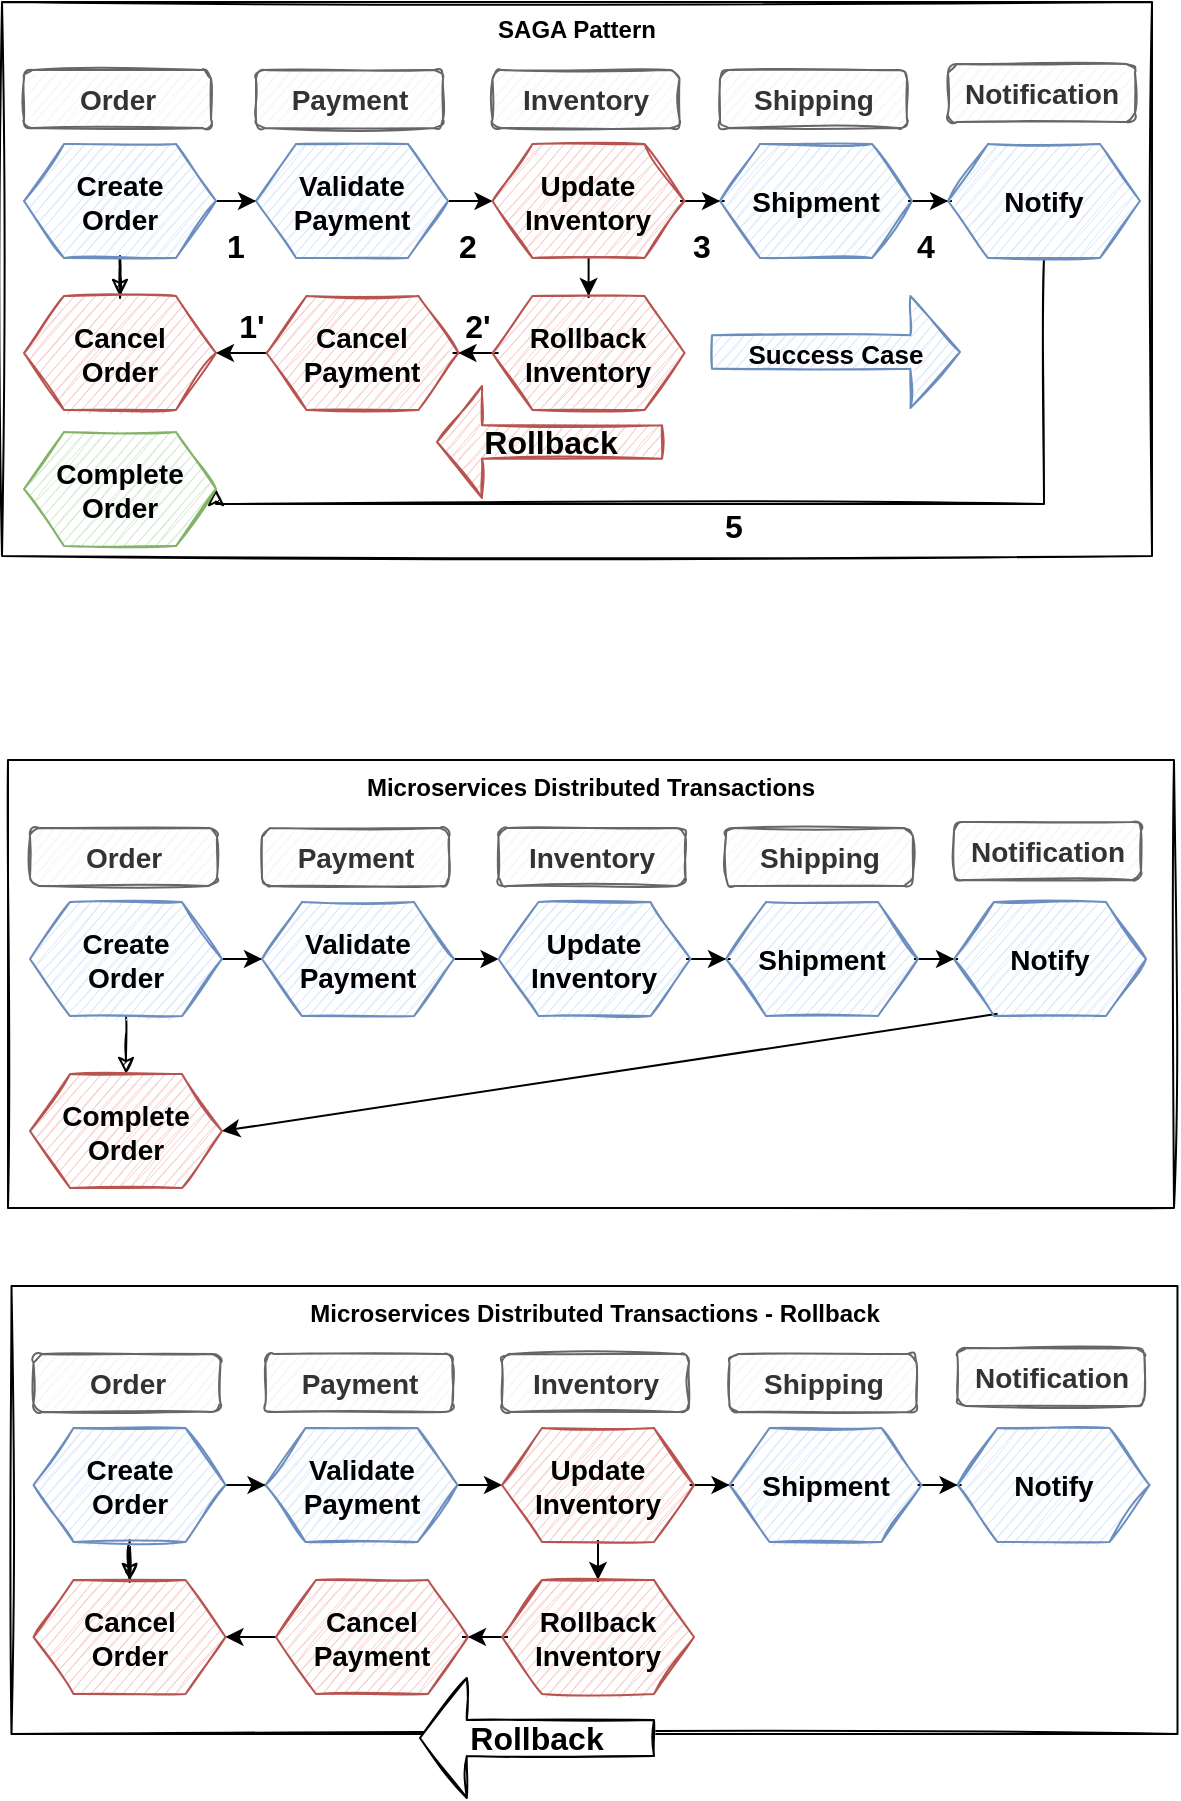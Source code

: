 <mxfile version="14.6.13" type="device"><diagram id="O4We3TlcgWNvYi_soNku" name="Page-1"><mxGraphModel dx="1922" dy="738" grid="0" gridSize="10" guides="1" tooltips="1" connect="1" arrows="1" fold="1" page="0" pageScale="1" pageWidth="850" pageHeight="1100" math="0" shadow="0"><root><mxCell id="0"/><mxCell id="1" parent="0"/><mxCell id="HSxez_B92HvM4wz4emv6-1" value="Microservices Distributed Transactions" style="rounded=0;whiteSpace=wrap;html=1;sketch=1;horizontal=1;verticalAlign=top;fontStyle=1" parent="1" vertex="1"><mxGeometry x="-867" y="252" width="583" height="224" as="geometry"/></mxCell><mxCell id="HSxez_B92HvM4wz4emv6-2" value="" style="edgeStyle=orthogonalEdgeStyle;rounded=0;sketch=1;orthogonalLoop=1;jettySize=auto;html=1;" parent="1" source="HSxez_B92HvM4wz4emv6-3" target="ChQA60TN_x2WgylxYyss-10" edge="1"><mxGeometry relative="1" as="geometry"><mxPoint x="-808" y="408" as="targetPoint"/></mxGeometry></mxCell><mxCell id="ChQA60TN_x2WgylxYyss-1" style="edgeStyle=orthogonalEdgeStyle;rounded=0;orthogonalLoop=1;jettySize=auto;html=1;" parent="1" source="HSxez_B92HvM4wz4emv6-3" target="HSxez_B92HvM4wz4emv6-8" edge="1"><mxGeometry relative="1" as="geometry"/></mxCell><mxCell id="HSxez_B92HvM4wz4emv6-3" value="&lt;b&gt;&lt;font style=&quot;font-size: 14px&quot;&gt;Create &lt;br&gt;Order&lt;/font&gt;&lt;/b&gt;" style="shape=hexagon;perimeter=hexagonPerimeter2;whiteSpace=wrap;html=1;fixedSize=1;sketch=1;fillColor=#dae8fc;strokeColor=#6c8ebf;" parent="1" vertex="1"><mxGeometry x="-856" y="323" width="96" height="57" as="geometry"/></mxCell><mxCell id="HSxez_B92HvM4wz4emv6-5" value="Order" style="rounded=1;whiteSpace=wrap;html=1;fontSize=14;fontStyle=1;sketch=1;fillColor=#f5f5f5;strokeColor=#666666;fontColor=#333333;" parent="1" vertex="1"><mxGeometry x="-856" y="286" width="93.5" height="29" as="geometry"/></mxCell><mxCell id="ChQA60TN_x2WgylxYyss-2" style="edgeStyle=orthogonalEdgeStyle;rounded=0;orthogonalLoop=1;jettySize=auto;html=1;entryX=0;entryY=0.5;entryDx=0;entryDy=0;" parent="1" source="HSxez_B92HvM4wz4emv6-8" target="HSxez_B92HvM4wz4emv6-12" edge="1"><mxGeometry relative="1" as="geometry"/></mxCell><mxCell id="HSxez_B92HvM4wz4emv6-8" value="&lt;b&gt;&lt;font style=&quot;font-size: 14px&quot;&gt;Validate Payment&lt;/font&gt;&lt;/b&gt;" style="shape=hexagon;perimeter=hexagonPerimeter2;whiteSpace=wrap;html=1;fixedSize=1;sketch=1;fillColor=#dae8fc;strokeColor=#6c8ebf;" parent="1" vertex="1"><mxGeometry x="-740" y="323" width="96" height="57" as="geometry"/></mxCell><mxCell id="HSxez_B92HvM4wz4emv6-9" value="Payment" style="rounded=1;whiteSpace=wrap;html=1;fontSize=14;fontStyle=1;sketch=1;fillColor=#f5f5f5;strokeColor=#666666;fontColor=#333333;" parent="1" vertex="1"><mxGeometry x="-740" y="286" width="93.5" height="29" as="geometry"/></mxCell><mxCell id="ChQA60TN_x2WgylxYyss-5" style="edgeStyle=orthogonalEdgeStyle;rounded=0;orthogonalLoop=1;jettySize=auto;html=1;" parent="1" source="HSxez_B92HvM4wz4emv6-12" target="ChQA60TN_x2WgylxYyss-3" edge="1"><mxGeometry relative="1" as="geometry"/></mxCell><mxCell id="HSxez_B92HvM4wz4emv6-12" value="&lt;b&gt;&lt;font style=&quot;font-size: 14px&quot;&gt;Update Inventory&lt;/font&gt;&lt;/b&gt;" style="shape=hexagon;perimeter=hexagonPerimeter2;whiteSpace=wrap;html=1;fixedSize=1;sketch=1;fillColor=#dae8fc;strokeColor=#6c8ebf;" parent="1" vertex="1"><mxGeometry x="-621.75" y="323" width="96" height="57" as="geometry"/></mxCell><mxCell id="HSxez_B92HvM4wz4emv6-13" value="Inventory" style="rounded=1;whiteSpace=wrap;html=1;fontSize=14;fontStyle=1;sketch=1;fillColor=#f5f5f5;strokeColor=#666666;fontColor=#333333;" parent="1" vertex="1"><mxGeometry x="-621.75" y="286" width="93.5" height="29" as="geometry"/></mxCell><mxCell id="ChQA60TN_x2WgylxYyss-7" value="" style="edgeStyle=orthogonalEdgeStyle;rounded=0;orthogonalLoop=1;jettySize=auto;html=1;" parent="1" source="ChQA60TN_x2WgylxYyss-3" target="ChQA60TN_x2WgylxYyss-6" edge="1"><mxGeometry relative="1" as="geometry"/></mxCell><mxCell id="ChQA60TN_x2WgylxYyss-3" value="&lt;b&gt;&lt;font style=&quot;font-size: 14px&quot;&gt;Shipment&lt;/font&gt;&lt;/b&gt;" style="shape=hexagon;perimeter=hexagonPerimeter2;whiteSpace=wrap;html=1;fixedSize=1;sketch=1;fillColor=#dae8fc;strokeColor=#6c8ebf;" parent="1" vertex="1"><mxGeometry x="-508" y="323" width="96" height="57" as="geometry"/></mxCell><mxCell id="ChQA60TN_x2WgylxYyss-4" value="Shipping" style="rounded=1;whiteSpace=wrap;html=1;fontSize=14;fontStyle=1;sketch=1;fillColor=#f5f5f5;strokeColor=#666666;fontColor=#333333;" parent="1" vertex="1"><mxGeometry x="-508" y="286" width="93.5" height="29" as="geometry"/></mxCell><mxCell id="ChQA60TN_x2WgylxYyss-13" style="rounded=0;orthogonalLoop=1;jettySize=auto;html=1;entryX=1;entryY=0.5;entryDx=0;entryDy=0;exitX=0.227;exitY=0.981;exitDx=0;exitDy=0;exitPerimeter=0;" parent="1" source="ChQA60TN_x2WgylxYyss-6" target="ChQA60TN_x2WgylxYyss-10" edge="1"><mxGeometry relative="1" as="geometry"/></mxCell><mxCell id="ChQA60TN_x2WgylxYyss-6" value="&lt;b&gt;&lt;font style=&quot;font-size: 14px&quot;&gt;Notify&lt;/font&gt;&lt;/b&gt;" style="shape=hexagon;perimeter=hexagonPerimeter2;whiteSpace=wrap;html=1;fixedSize=1;sketch=1;fillColor=#dae8fc;strokeColor=#6c8ebf;" parent="1" vertex="1"><mxGeometry x="-394" y="323" width="96" height="57" as="geometry"/></mxCell><mxCell id="ChQA60TN_x2WgylxYyss-8" value="Notification" style="rounded=1;whiteSpace=wrap;html=1;fontSize=14;fontStyle=1;sketch=1;fillColor=#f5f5f5;strokeColor=#666666;fontColor=#333333;" parent="1" vertex="1"><mxGeometry x="-394" y="283" width="93.5" height="29" as="geometry"/></mxCell><mxCell id="ChQA60TN_x2WgylxYyss-10" value="&lt;span style=&quot;font-size: 14px&quot;&gt;&lt;b&gt;Complete Order&lt;/b&gt;&lt;/span&gt;" style="shape=hexagon;perimeter=hexagonPerimeter2;whiteSpace=wrap;html=1;fixedSize=1;sketch=1;fillColor=#f8cecc;strokeColor=#b85450;" parent="1" vertex="1"><mxGeometry x="-856" y="409" width="96" height="57" as="geometry"/></mxCell><mxCell id="LSXbsaMgMGY3zLwLkbdB-20" value="Microservices Distributed Transactions - Rollback" style="rounded=0;whiteSpace=wrap;html=1;sketch=1;horizontal=1;verticalAlign=top;fontStyle=1" parent="1" vertex="1"><mxGeometry x="-865.25" y="515" width="583" height="224" as="geometry"/></mxCell><mxCell id="LSXbsaMgMGY3zLwLkbdB-21" value="" style="edgeStyle=orthogonalEdgeStyle;rounded=0;sketch=1;orthogonalLoop=1;jettySize=auto;html=1;" parent="1" source="LSXbsaMgMGY3zLwLkbdB-23" target="LSXbsaMgMGY3zLwLkbdB-37" edge="1"><mxGeometry relative="1" as="geometry"><mxPoint x="-806.25" y="671" as="targetPoint"/></mxGeometry></mxCell><mxCell id="LSXbsaMgMGY3zLwLkbdB-22" style="edgeStyle=orthogonalEdgeStyle;rounded=0;orthogonalLoop=1;jettySize=auto;html=1;" parent="1" source="LSXbsaMgMGY3zLwLkbdB-23" target="LSXbsaMgMGY3zLwLkbdB-26" edge="1"><mxGeometry relative="1" as="geometry"/></mxCell><mxCell id="LSXbsaMgMGY3zLwLkbdB-23" value="&lt;b&gt;&lt;font style=&quot;font-size: 14px&quot;&gt;Create &lt;br&gt;Order&lt;/font&gt;&lt;/b&gt;" style="shape=hexagon;perimeter=hexagonPerimeter2;whiteSpace=wrap;html=1;fixedSize=1;sketch=1;fillColor=#dae8fc;strokeColor=#6c8ebf;" parent="1" vertex="1"><mxGeometry x="-854.25" y="586" width="96" height="57" as="geometry"/></mxCell><mxCell id="LSXbsaMgMGY3zLwLkbdB-24" value="Order" style="rounded=1;whiteSpace=wrap;html=1;fontSize=14;fontStyle=1;sketch=1;fillColor=#f5f5f5;strokeColor=#666666;fontColor=#333333;" parent="1" vertex="1"><mxGeometry x="-854.25" y="549" width="93.5" height="29" as="geometry"/></mxCell><mxCell id="LSXbsaMgMGY3zLwLkbdB-25" style="edgeStyle=orthogonalEdgeStyle;rounded=0;orthogonalLoop=1;jettySize=auto;html=1;entryX=0;entryY=0.5;entryDx=0;entryDy=0;" parent="1" source="LSXbsaMgMGY3zLwLkbdB-26" target="LSXbsaMgMGY3zLwLkbdB-29" edge="1"><mxGeometry relative="1" as="geometry"/></mxCell><mxCell id="LSXbsaMgMGY3zLwLkbdB-26" value="&lt;b&gt;&lt;font style=&quot;font-size: 14px&quot;&gt;Validate Payment&lt;/font&gt;&lt;/b&gt;" style="shape=hexagon;perimeter=hexagonPerimeter2;whiteSpace=wrap;html=1;fixedSize=1;sketch=1;fillColor=#dae8fc;strokeColor=#6c8ebf;" parent="1" vertex="1"><mxGeometry x="-738.25" y="586" width="96" height="57" as="geometry"/></mxCell><mxCell id="LSXbsaMgMGY3zLwLkbdB-27" value="Payment" style="rounded=1;whiteSpace=wrap;html=1;fontSize=14;fontStyle=1;sketch=1;fillColor=#f5f5f5;strokeColor=#666666;fontColor=#333333;" parent="1" vertex="1"><mxGeometry x="-738.25" y="549" width="93.5" height="29" as="geometry"/></mxCell><mxCell id="LSXbsaMgMGY3zLwLkbdB-28" style="edgeStyle=orthogonalEdgeStyle;rounded=0;orthogonalLoop=1;jettySize=auto;html=1;" parent="1" source="LSXbsaMgMGY3zLwLkbdB-29" target="LSXbsaMgMGY3zLwLkbdB-32" edge="1"><mxGeometry relative="1" as="geometry"/></mxCell><mxCell id="LSXbsaMgMGY3zLwLkbdB-39" value="" style="edgeStyle=orthogonalEdgeStyle;rounded=0;orthogonalLoop=1;jettySize=auto;html=1;" parent="1" source="LSXbsaMgMGY3zLwLkbdB-29" target="LSXbsaMgMGY3zLwLkbdB-38" edge="1"><mxGeometry relative="1" as="geometry"/></mxCell><mxCell id="LSXbsaMgMGY3zLwLkbdB-29" value="&lt;b&gt;&lt;font style=&quot;font-size: 14px&quot;&gt;Update Inventory&lt;/font&gt;&lt;/b&gt;" style="shape=hexagon;perimeter=hexagonPerimeter2;whiteSpace=wrap;html=1;fixedSize=1;sketch=1;fillColor=#f8cecc;strokeColor=#b85450;" parent="1" vertex="1"><mxGeometry x="-620" y="586" width="96" height="57" as="geometry"/></mxCell><mxCell id="LSXbsaMgMGY3zLwLkbdB-30" value="Inventory" style="rounded=1;whiteSpace=wrap;html=1;fontSize=14;fontStyle=1;sketch=1;fillColor=#f5f5f5;strokeColor=#666666;fontColor=#333333;" parent="1" vertex="1"><mxGeometry x="-620" y="549" width="93.5" height="29" as="geometry"/></mxCell><mxCell id="LSXbsaMgMGY3zLwLkbdB-31" value="" style="edgeStyle=orthogonalEdgeStyle;rounded=0;orthogonalLoop=1;jettySize=auto;html=1;" parent="1" source="LSXbsaMgMGY3zLwLkbdB-32" target="LSXbsaMgMGY3zLwLkbdB-35" edge="1"><mxGeometry relative="1" as="geometry"/></mxCell><mxCell id="LSXbsaMgMGY3zLwLkbdB-32" value="&lt;b&gt;&lt;font style=&quot;font-size: 14px&quot;&gt;Shipment&lt;/font&gt;&lt;/b&gt;" style="shape=hexagon;perimeter=hexagonPerimeter2;whiteSpace=wrap;html=1;fixedSize=1;sketch=1;fillColor=#dae8fc;strokeColor=#6c8ebf;" parent="1" vertex="1"><mxGeometry x="-506.25" y="586" width="96" height="57" as="geometry"/></mxCell><mxCell id="LSXbsaMgMGY3zLwLkbdB-33" value="Shipping" style="rounded=1;whiteSpace=wrap;html=1;fontSize=14;fontStyle=1;sketch=1;fillColor=#f5f5f5;strokeColor=#666666;fontColor=#333333;" parent="1" vertex="1"><mxGeometry x="-506.25" y="549" width="93.5" height="29" as="geometry"/></mxCell><mxCell id="LSXbsaMgMGY3zLwLkbdB-35" value="&lt;b&gt;&lt;font style=&quot;font-size: 14px&quot;&gt;Notify&lt;/font&gt;&lt;/b&gt;" style="shape=hexagon;perimeter=hexagonPerimeter2;whiteSpace=wrap;html=1;fixedSize=1;sketch=1;fillColor=#dae8fc;strokeColor=#6c8ebf;" parent="1" vertex="1"><mxGeometry x="-392.25" y="586" width="96" height="57" as="geometry"/></mxCell><mxCell id="LSXbsaMgMGY3zLwLkbdB-36" value="Notification" style="rounded=1;whiteSpace=wrap;html=1;fontSize=14;fontStyle=1;sketch=1;fillColor=#f5f5f5;strokeColor=#666666;fontColor=#333333;" parent="1" vertex="1"><mxGeometry x="-392.25" y="546" width="93.5" height="29" as="geometry"/></mxCell><mxCell id="LSXbsaMgMGY3zLwLkbdB-37" value="&lt;span style=&quot;font-size: 14px&quot;&gt;&lt;b&gt;Cancel &lt;br&gt;Order&lt;/b&gt;&lt;/span&gt;" style="shape=hexagon;perimeter=hexagonPerimeter2;whiteSpace=wrap;html=1;fixedSize=1;sketch=1;fillColor=#f8cecc;strokeColor=#b85450;" parent="1" vertex="1"><mxGeometry x="-854.25" y="662" width="96" height="57" as="geometry"/></mxCell><mxCell id="LSXbsaMgMGY3zLwLkbdB-41" value="" style="edgeStyle=orthogonalEdgeStyle;rounded=0;orthogonalLoop=1;jettySize=auto;html=1;" parent="1" source="LSXbsaMgMGY3zLwLkbdB-38" target="LSXbsaMgMGY3zLwLkbdB-40" edge="1"><mxGeometry relative="1" as="geometry"/></mxCell><mxCell id="LSXbsaMgMGY3zLwLkbdB-38" value="&lt;b&gt;&lt;font style=&quot;font-size: 14px&quot;&gt;Rollback Inventory&lt;/font&gt;&lt;/b&gt;" style="shape=hexagon;perimeter=hexagonPerimeter2;whiteSpace=wrap;html=1;fixedSize=1;sketch=1;fillColor=#f8cecc;strokeColor=#b85450;" parent="1" vertex="1"><mxGeometry x="-620" y="662" width="96" height="57" as="geometry"/></mxCell><mxCell id="LSXbsaMgMGY3zLwLkbdB-43" style="edgeStyle=orthogonalEdgeStyle;rounded=0;orthogonalLoop=1;jettySize=auto;html=1;entryX=1;entryY=0.5;entryDx=0;entryDy=0;fontSize=16;" parent="1" source="LSXbsaMgMGY3zLwLkbdB-40" target="LSXbsaMgMGY3zLwLkbdB-37" edge="1"><mxGeometry relative="1" as="geometry"/></mxCell><mxCell id="LSXbsaMgMGY3zLwLkbdB-40" value="&lt;b&gt;&lt;font style=&quot;font-size: 14px&quot;&gt;Cancel Payment&lt;/font&gt;&lt;/b&gt;" style="shape=hexagon;perimeter=hexagonPerimeter2;whiteSpace=wrap;html=1;fixedSize=1;sketch=1;fillColor=#f8cecc;strokeColor=#b85450;" parent="1" vertex="1"><mxGeometry x="-733" y="662" width="96" height="57" as="geometry"/></mxCell><mxCell id="LSXbsaMgMGY3zLwLkbdB-42" value="Rollback" style="shape=singleArrow;direction=west;whiteSpace=wrap;html=1;sketch=1;fontStyle=1;fontSize=16;" parent="1" vertex="1"><mxGeometry x="-661" y="711" width="117" height="60" as="geometry"/></mxCell><mxCell id="UC7Hrso-9mN-0SDnIwR5-1" value="SAGA Pattern" style="rounded=0;whiteSpace=wrap;html=1;sketch=1;horizontal=1;verticalAlign=top;fontStyle=1" vertex="1" parent="1"><mxGeometry x="-870" y="-127" width="575" height="277" as="geometry"/></mxCell><mxCell id="UC7Hrso-9mN-0SDnIwR5-2" value="" style="edgeStyle=orthogonalEdgeStyle;rounded=0;sketch=1;orthogonalLoop=1;jettySize=auto;html=1;" edge="1" parent="1" source="UC7Hrso-9mN-0SDnIwR5-4" target="UC7Hrso-9mN-0SDnIwR5-18"><mxGeometry relative="1" as="geometry"><mxPoint x="-811" y="29" as="targetPoint"/></mxGeometry></mxCell><mxCell id="UC7Hrso-9mN-0SDnIwR5-3" style="edgeStyle=orthogonalEdgeStyle;rounded=0;orthogonalLoop=1;jettySize=auto;html=1;" edge="1" parent="1" source="UC7Hrso-9mN-0SDnIwR5-4" target="UC7Hrso-9mN-0SDnIwR5-7"><mxGeometry relative="1" as="geometry"/></mxCell><mxCell id="UC7Hrso-9mN-0SDnIwR5-4" value="&lt;b&gt;&lt;font style=&quot;font-size: 14px&quot;&gt;Create &lt;br&gt;Order&lt;/font&gt;&lt;/b&gt;" style="shape=hexagon;perimeter=hexagonPerimeter2;whiteSpace=wrap;html=1;fixedSize=1;sketch=1;fillColor=#dae8fc;strokeColor=#6c8ebf;" vertex="1" parent="1"><mxGeometry x="-859" y="-56" width="96" height="57" as="geometry"/></mxCell><mxCell id="UC7Hrso-9mN-0SDnIwR5-5" value="Order" style="rounded=1;whiteSpace=wrap;html=1;fontSize=14;fontStyle=1;sketch=1;fillColor=#f5f5f5;strokeColor=#666666;fontColor=#333333;" vertex="1" parent="1"><mxGeometry x="-859" y="-93" width="93.5" height="29" as="geometry"/></mxCell><mxCell id="UC7Hrso-9mN-0SDnIwR5-6" style="edgeStyle=orthogonalEdgeStyle;rounded=0;orthogonalLoop=1;jettySize=auto;html=1;entryX=0;entryY=0.5;entryDx=0;entryDy=0;" edge="1" parent="1" source="UC7Hrso-9mN-0SDnIwR5-7" target="UC7Hrso-9mN-0SDnIwR5-11"><mxGeometry relative="1" as="geometry"/></mxCell><mxCell id="UC7Hrso-9mN-0SDnIwR5-7" value="&lt;b&gt;&lt;font style=&quot;font-size: 14px&quot;&gt;Validate Payment&lt;/font&gt;&lt;/b&gt;" style="shape=hexagon;perimeter=hexagonPerimeter2;whiteSpace=wrap;html=1;fixedSize=1;sketch=1;fillColor=#dae8fc;strokeColor=#6c8ebf;" vertex="1" parent="1"><mxGeometry x="-743" y="-56" width="96" height="57" as="geometry"/></mxCell><mxCell id="UC7Hrso-9mN-0SDnIwR5-8" value="Payment" style="rounded=1;whiteSpace=wrap;html=1;fontSize=14;fontStyle=1;sketch=1;fillColor=#f5f5f5;strokeColor=#666666;fontColor=#333333;" vertex="1" parent="1"><mxGeometry x="-743" y="-93" width="93.5" height="29" as="geometry"/></mxCell><mxCell id="UC7Hrso-9mN-0SDnIwR5-9" style="edgeStyle=orthogonalEdgeStyle;rounded=0;orthogonalLoop=1;jettySize=auto;html=1;" edge="1" parent="1" source="UC7Hrso-9mN-0SDnIwR5-11" target="UC7Hrso-9mN-0SDnIwR5-14"><mxGeometry relative="1" as="geometry"/></mxCell><mxCell id="UC7Hrso-9mN-0SDnIwR5-10" value="" style="edgeStyle=orthogonalEdgeStyle;rounded=0;orthogonalLoop=1;jettySize=auto;html=1;" edge="1" parent="1" source="UC7Hrso-9mN-0SDnIwR5-11" target="UC7Hrso-9mN-0SDnIwR5-20"><mxGeometry relative="1" as="geometry"/></mxCell><mxCell id="UC7Hrso-9mN-0SDnIwR5-11" value="&lt;b&gt;&lt;font style=&quot;font-size: 14px&quot;&gt;Update Inventory&lt;/font&gt;&lt;/b&gt;" style="shape=hexagon;perimeter=hexagonPerimeter2;whiteSpace=wrap;html=1;fixedSize=1;sketch=1;fillColor=#f8cecc;strokeColor=#b85450;" vertex="1" parent="1"><mxGeometry x="-624.75" y="-56" width="96" height="57" as="geometry"/></mxCell><mxCell id="UC7Hrso-9mN-0SDnIwR5-12" value="Inventory" style="rounded=1;whiteSpace=wrap;html=1;fontSize=14;fontStyle=1;sketch=1;fillColor=#f5f5f5;strokeColor=#666666;fontColor=#333333;" vertex="1" parent="1"><mxGeometry x="-624.75" y="-93" width="93.5" height="29" as="geometry"/></mxCell><mxCell id="UC7Hrso-9mN-0SDnIwR5-13" value="" style="edgeStyle=orthogonalEdgeStyle;rounded=0;orthogonalLoop=1;jettySize=auto;html=1;" edge="1" parent="1" source="UC7Hrso-9mN-0SDnIwR5-14" target="UC7Hrso-9mN-0SDnIwR5-16"><mxGeometry relative="1" as="geometry"/></mxCell><mxCell id="UC7Hrso-9mN-0SDnIwR5-14" value="&lt;b&gt;&lt;font style=&quot;font-size: 14px&quot;&gt;Shipment&lt;/font&gt;&lt;/b&gt;" style="shape=hexagon;perimeter=hexagonPerimeter2;whiteSpace=wrap;html=1;fixedSize=1;sketch=1;fillColor=#dae8fc;strokeColor=#6c8ebf;" vertex="1" parent="1"><mxGeometry x="-511" y="-56" width="96" height="57" as="geometry"/></mxCell><mxCell id="UC7Hrso-9mN-0SDnIwR5-15" value="Shipping" style="rounded=1;whiteSpace=wrap;html=1;fontSize=14;fontStyle=1;sketch=1;fillColor=#f5f5f5;strokeColor=#666666;fontColor=#333333;" vertex="1" parent="1"><mxGeometry x="-511" y="-93" width="93.5" height="29" as="geometry"/></mxCell><mxCell id="UC7Hrso-9mN-0SDnIwR5-31" style="edgeStyle=orthogonalEdgeStyle;rounded=0;orthogonalLoop=1;jettySize=auto;html=1;entryX=1;entryY=0.5;entryDx=0;entryDy=0;fontSize=16;sketch=1;" edge="1" parent="1" source="UC7Hrso-9mN-0SDnIwR5-16" target="UC7Hrso-9mN-0SDnIwR5-30"><mxGeometry relative="1" as="geometry"><Array as="points"><mxPoint x="-349" y="124"/><mxPoint x="-763" y="124"/></Array></mxGeometry></mxCell><mxCell id="UC7Hrso-9mN-0SDnIwR5-16" value="&lt;b&gt;&lt;font style=&quot;font-size: 14px&quot;&gt;Notify&lt;/font&gt;&lt;/b&gt;" style="shape=hexagon;perimeter=hexagonPerimeter2;whiteSpace=wrap;html=1;fixedSize=1;sketch=1;fillColor=#dae8fc;strokeColor=#6c8ebf;" vertex="1" parent="1"><mxGeometry x="-397" y="-56" width="96" height="57" as="geometry"/></mxCell><mxCell id="UC7Hrso-9mN-0SDnIwR5-17" value="Notification" style="rounded=1;whiteSpace=wrap;html=1;fontSize=14;fontStyle=1;sketch=1;fillColor=#f5f5f5;strokeColor=#666666;fontColor=#333333;" vertex="1" parent="1"><mxGeometry x="-397" y="-96" width="93.5" height="29" as="geometry"/></mxCell><mxCell id="UC7Hrso-9mN-0SDnIwR5-18" value="&lt;span style=&quot;font-size: 14px&quot;&gt;&lt;b&gt;Cancel &lt;br&gt;Order&lt;/b&gt;&lt;/span&gt;" style="shape=hexagon;perimeter=hexagonPerimeter2;whiteSpace=wrap;html=1;fixedSize=1;sketch=1;fillColor=#f8cecc;strokeColor=#b85450;" vertex="1" parent="1"><mxGeometry x="-859" y="20" width="96" height="57" as="geometry"/></mxCell><mxCell id="UC7Hrso-9mN-0SDnIwR5-19" value="" style="edgeStyle=orthogonalEdgeStyle;rounded=0;orthogonalLoop=1;jettySize=auto;html=1;" edge="1" parent="1" source="UC7Hrso-9mN-0SDnIwR5-20" target="UC7Hrso-9mN-0SDnIwR5-22"><mxGeometry relative="1" as="geometry"/></mxCell><mxCell id="UC7Hrso-9mN-0SDnIwR5-20" value="&lt;b&gt;&lt;font style=&quot;font-size: 14px&quot;&gt;Rollback Inventory&lt;/font&gt;&lt;/b&gt;" style="shape=hexagon;perimeter=hexagonPerimeter2;whiteSpace=wrap;html=1;fixedSize=1;sketch=1;fillColor=#f8cecc;strokeColor=#b85450;" vertex="1" parent="1"><mxGeometry x="-624.75" y="20" width="96" height="57" as="geometry"/></mxCell><mxCell id="UC7Hrso-9mN-0SDnIwR5-21" style="edgeStyle=orthogonalEdgeStyle;rounded=0;orthogonalLoop=1;jettySize=auto;html=1;entryX=1;entryY=0.5;entryDx=0;entryDy=0;fontSize=16;" edge="1" parent="1" source="UC7Hrso-9mN-0SDnIwR5-22" target="UC7Hrso-9mN-0SDnIwR5-18"><mxGeometry relative="1" as="geometry"/></mxCell><mxCell id="UC7Hrso-9mN-0SDnIwR5-22" value="&lt;b&gt;&lt;font style=&quot;font-size: 14px&quot;&gt;Cancel Payment&lt;/font&gt;&lt;/b&gt;" style="shape=hexagon;perimeter=hexagonPerimeter2;whiteSpace=wrap;html=1;fixedSize=1;sketch=1;fillColor=#f8cecc;strokeColor=#b85450;" vertex="1" parent="1"><mxGeometry x="-737.75" y="20" width="96" height="57" as="geometry"/></mxCell><mxCell id="UC7Hrso-9mN-0SDnIwR5-23" value="Rollback" style="shape=singleArrow;direction=west;whiteSpace=wrap;html=1;sketch=1;fontStyle=1;fontSize=16;fillColor=#f8cecc;strokeColor=#b85450;" vertex="1" parent="1"><mxGeometry x="-652.5" y="65" width="112.5" height="56" as="geometry"/></mxCell><mxCell id="UC7Hrso-9mN-0SDnIwR5-24" value="&lt;font style=&quot;font-size: 13px&quot;&gt;Success Case&lt;/font&gt;" style="shape=singleArrow;whiteSpace=wrap;html=1;sketch=1;fontStyle=1;fontSize=16;fillColor=#dae8fc;strokeColor=#6c8ebf;" vertex="1" parent="1"><mxGeometry x="-515" y="20" width="124" height="56" as="geometry"/></mxCell><mxCell id="UC7Hrso-9mN-0SDnIwR5-25" value="1" style="text;html=1;strokeColor=none;fillColor=none;align=center;verticalAlign=middle;whiteSpace=wrap;rounded=0;sketch=1;fontSize=16;fontStyle=1" vertex="1" parent="1"><mxGeometry x="-773" y="-15" width="40" height="20" as="geometry"/></mxCell><mxCell id="UC7Hrso-9mN-0SDnIwR5-26" value="2" style="text;html=1;strokeColor=none;fillColor=none;align=center;verticalAlign=middle;whiteSpace=wrap;rounded=0;sketch=1;fontSize=16;fontStyle=1" vertex="1" parent="1"><mxGeometry x="-657" y="-15" width="40" height="20" as="geometry"/></mxCell><mxCell id="UC7Hrso-9mN-0SDnIwR5-27" value="3" style="text;html=1;strokeColor=none;fillColor=none;align=center;verticalAlign=middle;whiteSpace=wrap;rounded=0;sketch=1;fontSize=16;fontStyle=1" vertex="1" parent="1"><mxGeometry x="-540" y="-15" width="40" height="20" as="geometry"/></mxCell><mxCell id="UC7Hrso-9mN-0SDnIwR5-28" value="4" style="text;html=1;strokeColor=none;fillColor=none;align=center;verticalAlign=middle;whiteSpace=wrap;rounded=0;sketch=1;fontSize=16;fontStyle=1" vertex="1" parent="1"><mxGeometry x="-428" y="-15" width="40" height="20" as="geometry"/></mxCell><mxCell id="UC7Hrso-9mN-0SDnIwR5-30" value="&lt;span style=&quot;font-size: 14px&quot;&gt;&lt;b&gt;Complete Order&lt;/b&gt;&lt;/span&gt;" style="shape=hexagon;perimeter=hexagonPerimeter2;whiteSpace=wrap;html=1;fixedSize=1;sketch=1;fillColor=#d5e8d4;strokeColor=#82b366;" vertex="1" parent="1"><mxGeometry x="-859" y="88" width="96" height="57" as="geometry"/></mxCell><mxCell id="UC7Hrso-9mN-0SDnIwR5-32" value="5" style="text;html=1;strokeColor=none;fillColor=none;align=center;verticalAlign=middle;whiteSpace=wrap;rounded=0;sketch=1;fontSize=16;fontStyle=1" vertex="1" parent="1"><mxGeometry x="-524" y="125" width="40" height="20" as="geometry"/></mxCell><mxCell id="UC7Hrso-9mN-0SDnIwR5-33" value="2'" style="text;html=1;strokeColor=none;fillColor=none;align=center;verticalAlign=middle;whiteSpace=wrap;rounded=0;sketch=1;fontSize=16;fontStyle=1" vertex="1" parent="1"><mxGeometry x="-652.5" y="25" width="40" height="20" as="geometry"/></mxCell><mxCell id="UC7Hrso-9mN-0SDnIwR5-34" value="1'" style="text;html=1;strokeColor=none;fillColor=none;align=center;verticalAlign=middle;whiteSpace=wrap;rounded=0;sketch=1;fontSize=16;fontStyle=1" vertex="1" parent="1"><mxGeometry x="-765.5" y="25" width="40" height="20" as="geometry"/></mxCell></root></mxGraphModel></diagram></mxfile>